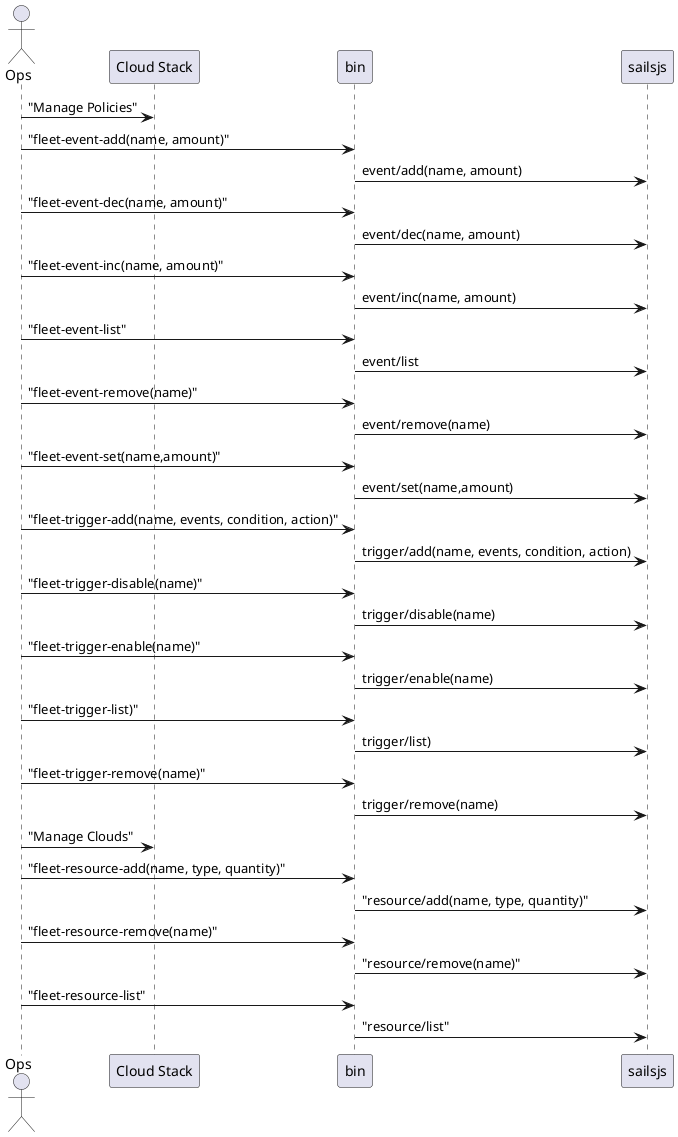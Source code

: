 @startuml
actor Ops

Ops -> "Cloud Stack": "Manage Policies"
Ops -> bin: "fleet-event-add(name, amount)"
bin -> sailsjs : event/add(name, amount)
Ops -> bin: "fleet-event-dec(name, amount)"
bin -> sailsjs : event/dec(name, amount)
Ops -> bin: "fleet-event-inc(name, amount)"
bin -> sailsjs : event/inc(name, amount)
Ops -> bin: "fleet-event-list"
bin -> sailsjs : event/list
Ops -> bin: "fleet-event-remove(name)"
bin -> sailsjs : event/remove(name)
Ops -> bin: "fleet-event-set(name,amount)"
bin -> sailsjs : event/set(name,amount)

Ops -> bin: "fleet-trigger-add(name, events, condition, action)"
bin -> sailsjs : trigger/add(name, events, condition, action)
Ops -> bin: "fleet-trigger-disable(name)"
bin -> sailsjs : trigger/disable(name)
Ops -> bin: "fleet-trigger-enable(name)"
bin -> sailsjs : trigger/enable(name)
Ops -> bin: "fleet-trigger-list)"
bin -> sailsjs : trigger/list)
Ops -> bin: "fleet-trigger-remove(name)"
bin -> sailsjs : trigger/remove(name)

Ops -> "Cloud Stack": "Manage Clouds"
Ops -> bin: "fleet-resource-add(name, type, quantity)"
bin -> sailsjs: "resource/add(name, type, quantity)"
Ops -> bin: "fleet-resource-remove(name)"
bin -> sailsjs: "resource/remove(name)"
Ops -> bin: "fleet-resource-list"
bin -> sailsjs: "resource/list"

@enduml
